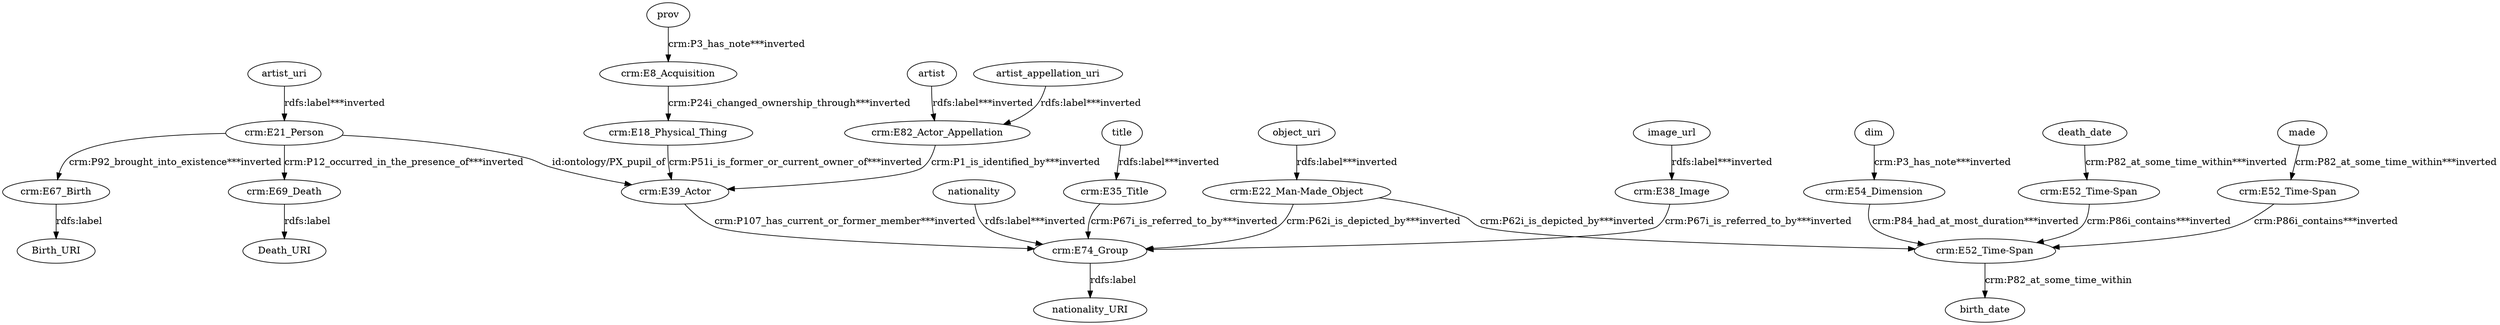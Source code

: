 digraph {
  artist [type=attribute_name,label=artist]
  "crm:E82_Actor_Appellation1" [type=class_uri,label="crm:E82_Actor_Appellation"]
  artist_appellation_uri [type=attribute_name,label=artist_appellation_uri]
  artist_uri [type=attribute_name,label=artist_uri]
  "crm:E21_Person1" [type=class_uri,label="crm:E21_Person"]
  "crm:E18_Physical_Thing" [type=class_uri,label="crm:E18_Physical_Thing"]
  "crm:E39_Actor" [type=class_uri,label="crm:E39_Actor"]
  "crm:E67_Birth1" [type=class_uri,label="crm:E67_Birth"]
  "crm:E69_Death1" [type=class_uri,label="crm:E69_Death"]
  "crm:E22_Man-Made_Object1" [type=class_uri,label="crm:E22_Man-Made_Object"]
  "crm:E52_Time-Span1" [type=class_uri,label="crm:E52_Time-Span"]
  "crm:E74_Group1" [type=class_uri,label="crm:E74_Group"]
  "crm:E35_Title1" [type=class_uri,label="crm:E35_Title"]
  "crm:E38_Image1" [type=class_uri,label="crm:E38_Image"]
  birth_date [type=attribute_name,label=birth_date]
  "crm:E52_Time-Span2" [type=class_uri,label="crm:E52_Time-Span"]
  "crm:E52_Time-Span3" [type=class_uri,label="crm:E52_Time-Span"]
  "crm:E54_Dimension1" [type=class_uri,label="crm:E54_Dimension"]
  Birth_URI [type=attribute_name,label=Birth_URI]
  Death_URI [type=attribute_name,label=Death_URI]
  nationality_URI [type=attribute_name,label=nationality_URI]
  "crm:E8_Acquisition1" [type=class_uri,label="crm:E8_Acquisition"]
  death_date [type=attribute_name,label=death_date]
  dim [type=attribute_name,label=dim]
  image_url [type=attribute_name,label=image_url]
  made [type=attribute_name,label=made]
  nationality [type=attribute_name,label=nationality]
  object_uri [type=attribute_name,label=object_uri]
  prov [type=attribute_name,label=prov]
  title [type=attribute_name,label=title]
  artist -> "crm:E82_Actor_Appellation1" [type=st_property_uri,label="rdfs:label***inverted"]
  artist_appellation_uri -> "crm:E82_Actor_Appellation1" [type=st_property_uri,label="rdfs:label***inverted"]
  artist_uri -> "crm:E21_Person1" [type=st_property_uri,label="rdfs:label***inverted"]
  "crm:E18_Physical_Thing" -> "crm:E39_Actor" [type=direct_property_uri,label="crm:P51i_is_former_or_current_owner_of***inverted"]
  "crm:E21_Person1" -> "crm:E39_Actor" [label="id:ontology/PX_pupil_of",type=direct_property_uri]
  "crm:E21_Person1" -> "crm:E67_Birth1" [type=inherited,label="crm:P92_brought_into_existence***inverted"]
  "crm:E21_Person1" -> "crm:E69_Death1" [type=inherited,label="crm:P12_occurred_in_the_presence_of***inverted"]
  "crm:E22_Man-Made_Object1" -> "crm:E52_Time-Span1" [type=inherited,label="crm:P62i_is_depicted_by***inverted"]
  "crm:E22_Man-Made_Object1" -> "crm:E74_Group1" [type=inherited,label="crm:P62i_is_depicted_by***inverted"]
  "crm:E35_Title1" -> "crm:E74_Group1" [type=inherited,label="crm:P67i_is_referred_to_by***inverted"]
  "crm:E38_Image1" -> "crm:E74_Group1" [type=inherited,label="crm:P67i_is_referred_to_by***inverted"]
  "crm:E39_Actor" -> "crm:E74_Group1" [type=direct_property_uri,label="crm:P107_has_current_or_former_member***inverted"]
  "crm:E52_Time-Span1" -> birth_date [label="crm:P82_at_some_time_within",type=st_property_uri]
  "crm:E52_Time-Span2" -> "crm:E52_Time-Span1" [type=direct_property_uri,label="crm:P86i_contains***inverted"]
  "crm:E52_Time-Span3" -> "crm:E52_Time-Span1" [type=direct_property_uri,label="crm:P86i_contains***inverted"]
  "crm:E54_Dimension1" -> "crm:E52_Time-Span1" [type=direct_property_uri,label="crm:P84_had_at_most_duration***inverted"]
  "crm:E67_Birth1" -> Birth_URI [label="rdfs:label",type=st_property_uri]
  "crm:E69_Death1" -> Death_URI [label="rdfs:label",type=st_property_uri]
  "crm:E74_Group1" -> nationality_URI [label="rdfs:label",type=st_property_uri]
  "crm:E82_Actor_Appellation1" -> "crm:E39_Actor" [type=inherited,label="crm:P1_is_identified_by***inverted"]
  "crm:E8_Acquisition1" -> "crm:E18_Physical_Thing" [type=direct_property_uri,label="crm:P24i_changed_ownership_through***inverted"]
  death_date -> "crm:E52_Time-Span2" [type=st_property_uri,label="crm:P82_at_some_time_within***inverted"]
  dim -> "crm:E54_Dimension1" [type=st_property_uri,label="crm:P3_has_note***inverted"]
  image_url -> "crm:E38_Image1" [type=st_property_uri,label="rdfs:label***inverted"]
  made -> "crm:E52_Time-Span3" [type=st_property_uri,label="crm:P82_at_some_time_within***inverted"]
  nationality -> "crm:E74_Group1" [type=st_property_uri,label="rdfs:label***inverted"]
  object_uri -> "crm:E22_Man-Made_Object1" [type=st_property_uri,label="rdfs:label***inverted"]
  prov -> "crm:E8_Acquisition1" [type=st_property_uri,label="crm:P3_has_note***inverted"]
  title -> "crm:E35_Title1" [type=st_property_uri,label="rdfs:label***inverted"]
}
